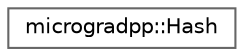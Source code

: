 digraph "Graphical Class Hierarchy"
{
 // LATEX_PDF_SIZE
  bgcolor="transparent";
  edge [fontname=Helvetica,fontsize=10,labelfontname=Helvetica,labelfontsize=10];
  node [fontname=Helvetica,fontsize=10,shape=box,height=0.2,width=0.4];
  rankdir="LR";
  Node0 [id="Node000000",label="microgradpp::Hash",height=0.2,width=0.4,color="grey40", fillcolor="white", style="filled",URL="$structmicrogradpp_1_1_hash.html",tooltip="Custom hash function for std::shared_ptr<Value> to allow its use in unordered containers."];
}
